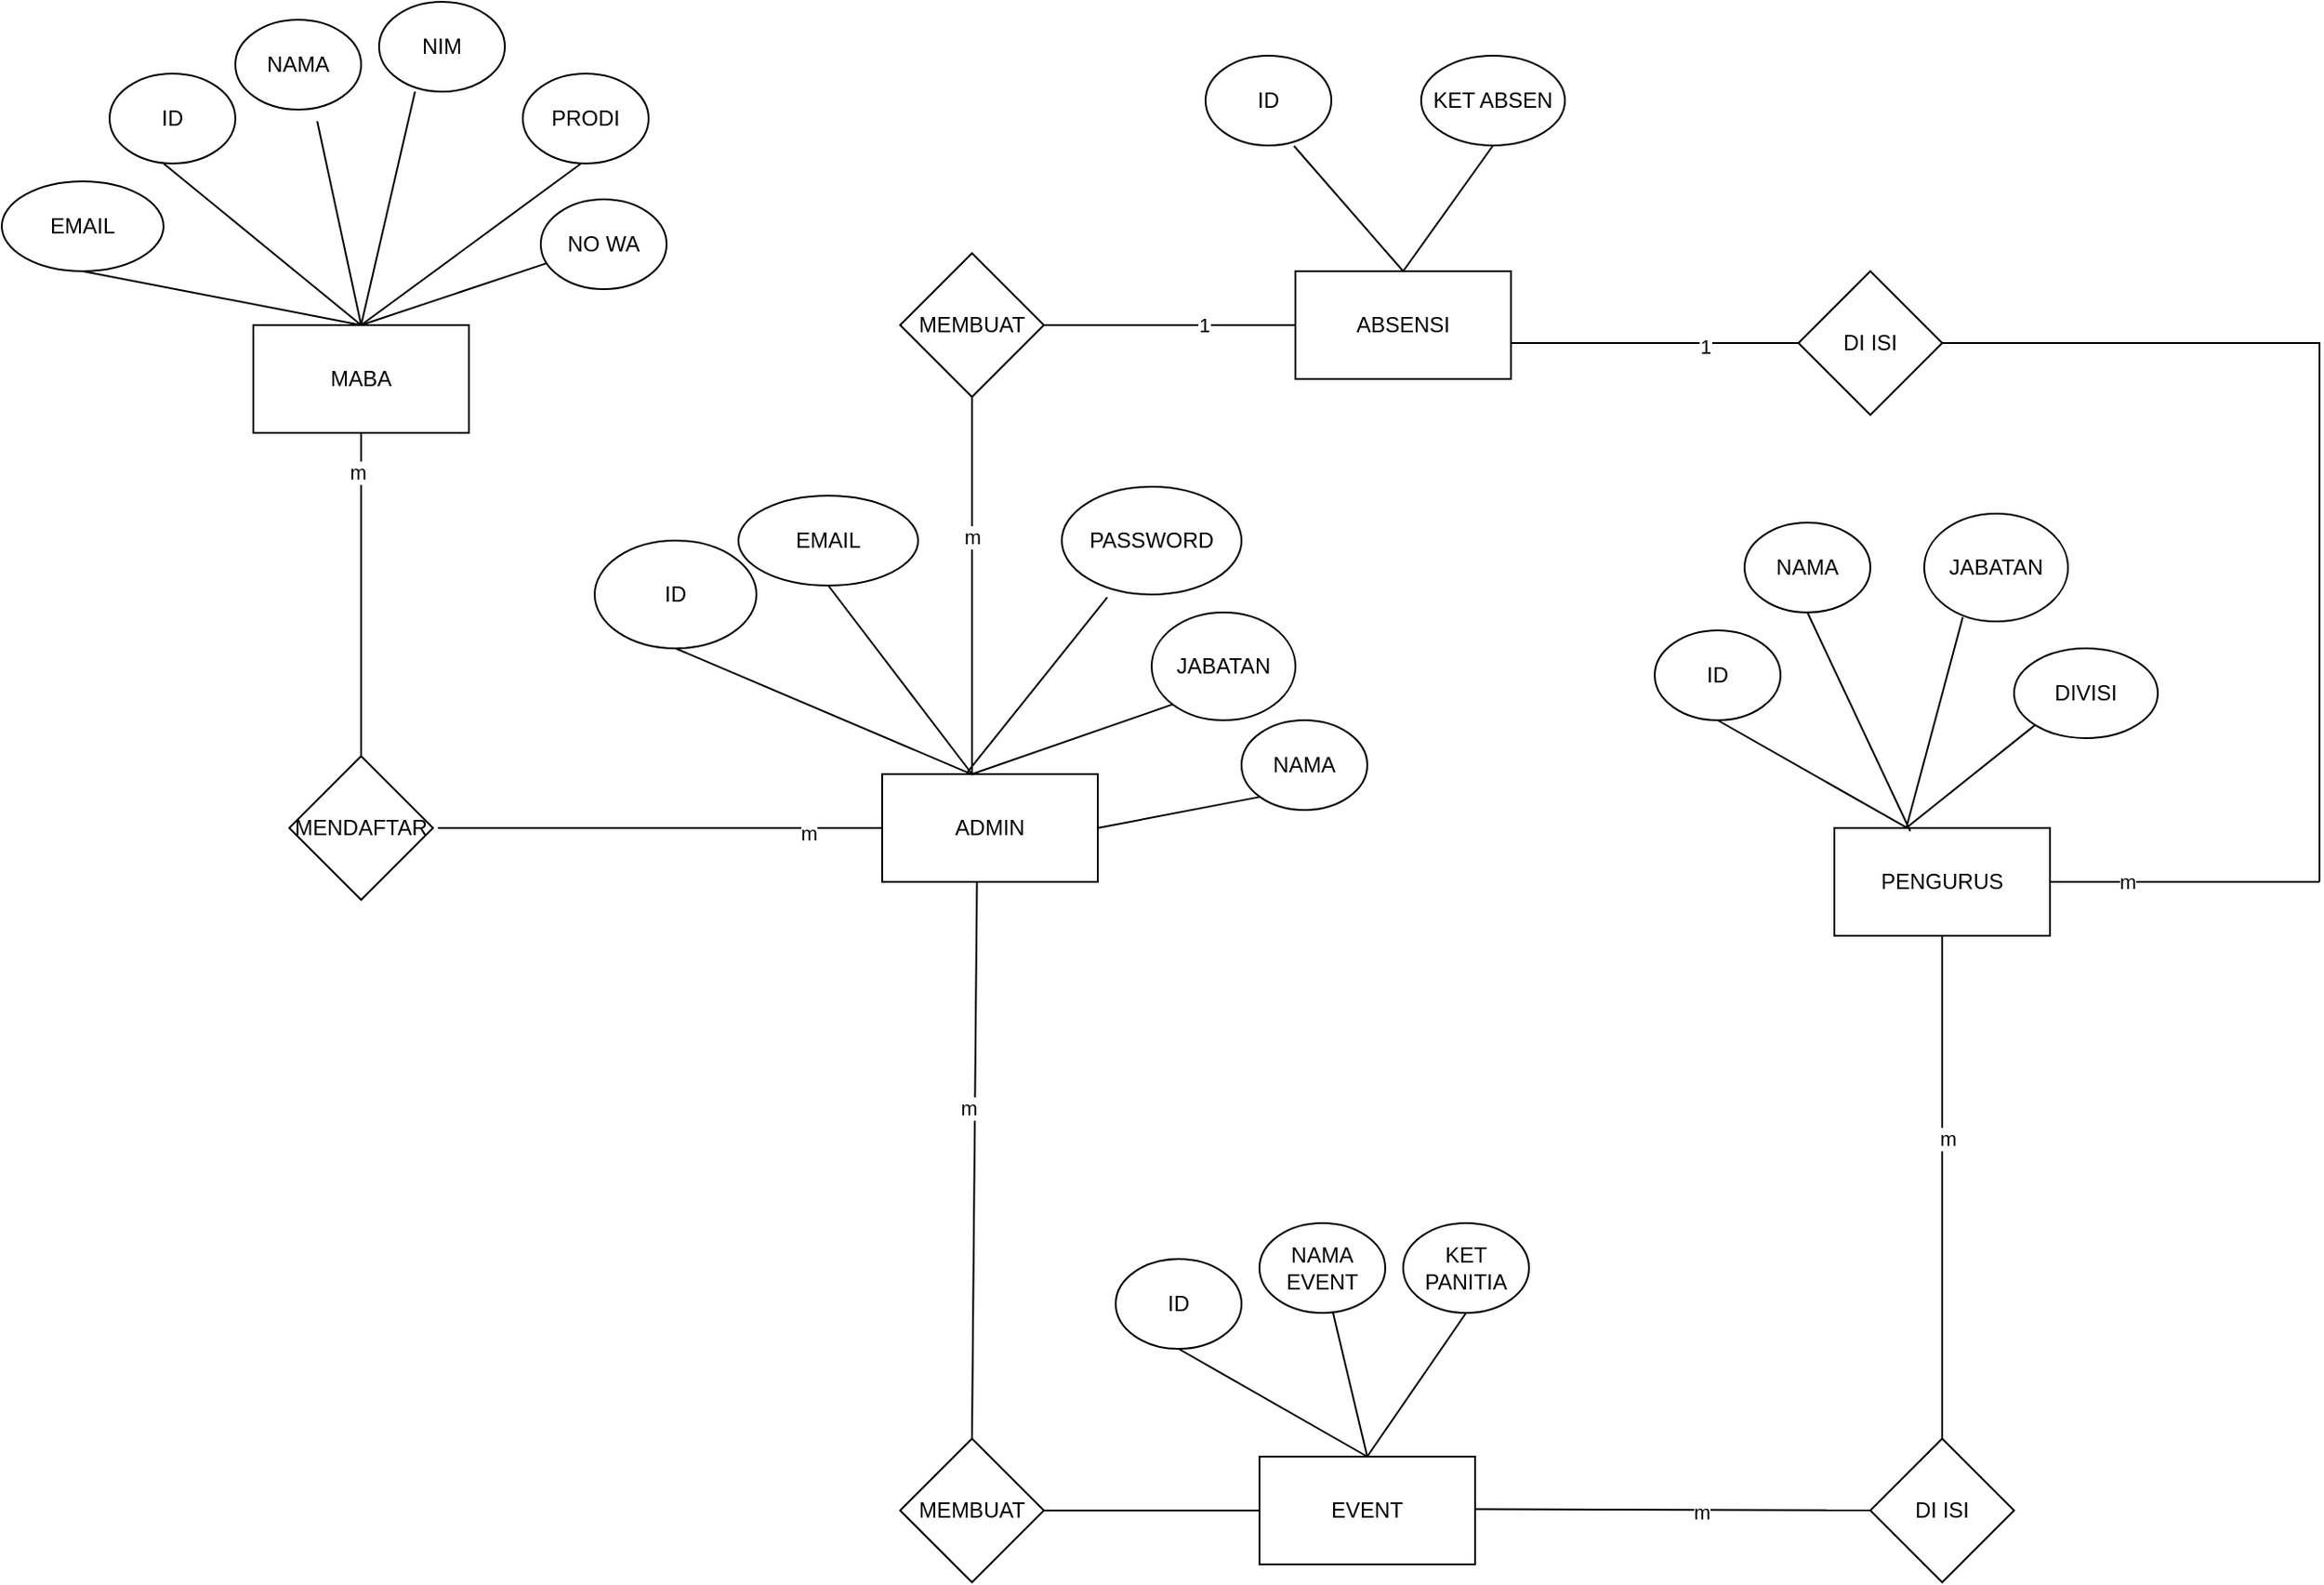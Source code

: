 <mxfile version="15.9.6" type="device"><diagram id="R2lEEEUBdFMjLlhIrx00" name="Page-1"><mxGraphModel dx="2306" dy="741" grid="1" gridSize="10" guides="1" tooltips="1" connect="1" arrows="1" fold="1" page="1" pageScale="1" pageWidth="850" pageHeight="1100" math="0" shadow="0" extFonts="Permanent Marker^https://fonts.googleapis.com/css?family=Permanent+Marker"><root><mxCell id="0"/><mxCell id="1" parent="0"/><mxCell id="ZvKDvj79OvUbFJu322Zu-72" value="MENDAFTAR" style="rhombus;whiteSpace=wrap;html=1;" parent="1" vertex="1"><mxGeometry x="-140" y="440" width="80" height="80" as="geometry"/></mxCell><mxCell id="ZvKDvj79OvUbFJu322Zu-73" value="MABA" style="rounded=0;whiteSpace=wrap;html=1;" parent="1" vertex="1"><mxGeometry x="-160" y="200" width="120" height="60" as="geometry"/></mxCell><mxCell id="AMbUTs_jBvfotx2MSgOP-4" style="edgeStyle=none;rounded=0;orthogonalLoop=1;jettySize=auto;html=1;exitX=1;exitY=0.5;exitDx=0;exitDy=0;entryX=0;entryY=1;entryDx=0;entryDy=0;endArrow=none;endFill=0;" edge="1" parent="1" source="ZvKDvj79OvUbFJu322Zu-74" target="AMbUTs_jBvfotx2MSgOP-3"><mxGeometry relative="1" as="geometry"/></mxCell><mxCell id="ZvKDvj79OvUbFJu322Zu-74" value="ADMIN" style="rounded=0;whiteSpace=wrap;html=1;" parent="1" vertex="1"><mxGeometry x="190" y="450" width="120" height="60" as="geometry"/></mxCell><mxCell id="ZvKDvj79OvUbFJu322Zu-75" value="ID" style="ellipse;whiteSpace=wrap;html=1;" parent="1" vertex="1"><mxGeometry x="30" y="320" width="90" height="60" as="geometry"/></mxCell><mxCell id="ZvKDvj79OvUbFJu322Zu-78" value="PASSWORD" style="ellipse;whiteSpace=wrap;html=1;" parent="1" vertex="1"><mxGeometry x="290" y="290" width="100" height="60" as="geometry"/></mxCell><mxCell id="ZvKDvj79OvUbFJu322Zu-79" value="EMAIL" style="ellipse;whiteSpace=wrap;html=1;" parent="1" vertex="1"><mxGeometry x="110" y="295" width="100" height="50" as="geometry"/></mxCell><mxCell id="ZvKDvj79OvUbFJu322Zu-80" value="JABATAN" style="ellipse;whiteSpace=wrap;html=1;" parent="1" vertex="1"><mxGeometry x="340" y="360" width="80" height="60" as="geometry"/></mxCell><mxCell id="ZvKDvj79OvUbFJu322Zu-155" style="edgeStyle=none;rounded=0;orthogonalLoop=1;jettySize=auto;html=1;exitX=1;exitY=0.5;exitDx=0;exitDy=0;entryX=0;entryY=0.5;entryDx=0;entryDy=0;startArrow=none;startFill=0;endArrow=none;endFill=0;" parent="1" source="ZvKDvj79OvUbFJu322Zu-81" target="ZvKDvj79OvUbFJu322Zu-82" edge="1"><mxGeometry relative="1" as="geometry"/></mxCell><mxCell id="1NDOFV6xF5MuXmw8Lv_P-4" value="1" style="edgeLabel;html=1;align=center;verticalAlign=middle;resizable=0;points=[];" parent="ZvKDvj79OvUbFJu322Zu-155" vertex="1" connectable="0"><mxGeometry x="0.27" relative="1" as="geometry"><mxPoint as="offset"/></mxGeometry></mxCell><mxCell id="ZvKDvj79OvUbFJu322Zu-156" style="edgeStyle=none;rounded=0;orthogonalLoop=1;jettySize=auto;html=1;exitX=0.5;exitY=1;exitDx=0;exitDy=0;startArrow=none;startFill=0;endArrow=none;endFill=0;" parent="1" source="ZvKDvj79OvUbFJu322Zu-81" edge="1"><mxGeometry relative="1" as="geometry"><mxPoint x="240" y="450" as="targetPoint"/></mxGeometry></mxCell><mxCell id="1NDOFV6xF5MuXmw8Lv_P-3" value="m" style="edgeLabel;html=1;align=center;verticalAlign=middle;resizable=0;points=[];" parent="ZvKDvj79OvUbFJu322Zu-156" vertex="1" connectable="0"><mxGeometry x="-0.263" relative="1" as="geometry"><mxPoint as="offset"/></mxGeometry></mxCell><mxCell id="ZvKDvj79OvUbFJu322Zu-81" value="MEMBUAT" style="rhombus;whiteSpace=wrap;html=1;" parent="1" vertex="1"><mxGeometry x="200" y="160" width="80" height="80" as="geometry"/></mxCell><mxCell id="AMbUTs_jBvfotx2MSgOP-1" style="rounded=0;orthogonalLoop=1;jettySize=auto;html=1;exitX=0.5;exitY=0;exitDx=0;exitDy=0;entryX=0.703;entryY=1.005;entryDx=0;entryDy=0;entryPerimeter=0;endArrow=none;endFill=0;" edge="1" parent="1" source="ZvKDvj79OvUbFJu322Zu-82" target="ZvKDvj79OvUbFJu322Zu-83"><mxGeometry relative="1" as="geometry"/></mxCell><mxCell id="AMbUTs_jBvfotx2MSgOP-2" style="edgeStyle=none;rounded=0;orthogonalLoop=1;jettySize=auto;html=1;exitX=0.5;exitY=0;exitDx=0;exitDy=0;entryX=0.5;entryY=1;entryDx=0;entryDy=0;endArrow=none;endFill=0;" edge="1" parent="1" source="ZvKDvj79OvUbFJu322Zu-82" target="ZvKDvj79OvUbFJu322Zu-86"><mxGeometry relative="1" as="geometry"/></mxCell><mxCell id="ZvKDvj79OvUbFJu322Zu-82" value="ABSENSI" style="rounded=0;whiteSpace=wrap;html=1;" parent="1" vertex="1"><mxGeometry x="420" y="170" width="120" height="60" as="geometry"/></mxCell><mxCell id="ZvKDvj79OvUbFJu322Zu-83" value="ID" style="ellipse;whiteSpace=wrap;html=1;" parent="1" vertex="1"><mxGeometry x="370" y="50" width="70" height="50" as="geometry"/></mxCell><mxCell id="ZvKDvj79OvUbFJu322Zu-86" value="KET ABSEN" style="ellipse;whiteSpace=wrap;html=1;" parent="1" vertex="1"><mxGeometry x="490" y="50" width="80" height="50" as="geometry"/></mxCell><mxCell id="ZvKDvj79OvUbFJu322Zu-152" style="edgeStyle=none;rounded=0;orthogonalLoop=1;jettySize=auto;html=1;exitX=0;exitY=0.5;exitDx=0;exitDy=0;startArrow=none;startFill=0;endArrow=none;endFill=0;" parent="1" source="ZvKDvj79OvUbFJu322Zu-87" edge="1"><mxGeometry relative="1" as="geometry"><mxPoint x="540" y="210" as="targetPoint"/></mxGeometry></mxCell><mxCell id="1NDOFV6xF5MuXmw8Lv_P-5" value="1" style="edgeLabel;html=1;align=center;verticalAlign=middle;resizable=0;points=[];" parent="ZvKDvj79OvUbFJu322Zu-152" vertex="1" connectable="0"><mxGeometry x="-0.344" y="2" relative="1" as="geometry"><mxPoint as="offset"/></mxGeometry></mxCell><mxCell id="ZvKDvj79OvUbFJu322Zu-153" style="edgeStyle=none;rounded=0;orthogonalLoop=1;jettySize=auto;html=1;exitX=1;exitY=0.5;exitDx=0;exitDy=0;startArrow=none;startFill=0;endArrow=none;endFill=0;" parent="1" source="ZvKDvj79OvUbFJu322Zu-87" edge="1"><mxGeometry relative="1" as="geometry"><mxPoint x="990" y="510" as="targetPoint"/><Array as="points"><mxPoint x="990" y="210"/></Array></mxGeometry></mxCell><mxCell id="ZvKDvj79OvUbFJu322Zu-87" value="DI ISI" style="rhombus;whiteSpace=wrap;html=1;" parent="1" vertex="1"><mxGeometry x="700" y="170" width="80" height="80" as="geometry"/></mxCell><mxCell id="ZvKDvj79OvUbFJu322Zu-154" style="edgeStyle=none;rounded=0;orthogonalLoop=1;jettySize=auto;html=1;exitX=1;exitY=0.5;exitDx=0;exitDy=0;startArrow=none;startFill=0;endArrow=none;endFill=0;" parent="1" source="ZvKDvj79OvUbFJu322Zu-89" edge="1"><mxGeometry relative="1" as="geometry"><mxPoint x="990" y="510" as="targetPoint"/></mxGeometry></mxCell><mxCell id="1NDOFV6xF5MuXmw8Lv_P-6" value="m" style="edgeLabel;html=1;align=center;verticalAlign=middle;resizable=0;points=[];" parent="ZvKDvj79OvUbFJu322Zu-154" vertex="1" connectable="0"><mxGeometry x="-0.424" relative="1" as="geometry"><mxPoint as="offset"/></mxGeometry></mxCell><mxCell id="ZvKDvj79OvUbFJu322Zu-89" value="PENGURUS" style="rounded=0;whiteSpace=wrap;html=1;" parent="1" vertex="1"><mxGeometry x="720" y="480" width="120" height="60" as="geometry"/></mxCell><mxCell id="ZvKDvj79OvUbFJu322Zu-90" value="JABATAN" style="ellipse;whiteSpace=wrap;html=1;" parent="1" vertex="1"><mxGeometry x="770" y="305" width="80" height="60" as="geometry"/></mxCell><mxCell id="ZvKDvj79OvUbFJu322Zu-91" value="ID" style="ellipse;whiteSpace=wrap;html=1;" parent="1" vertex="1"><mxGeometry x="620" y="370" width="70" height="50" as="geometry"/></mxCell><mxCell id="ZvKDvj79OvUbFJu322Zu-92" value="NAMA" style="ellipse;whiteSpace=wrap;html=1;" parent="1" vertex="1"><mxGeometry x="670" y="310" width="70" height="50" as="geometry"/></mxCell><mxCell id="ZvKDvj79OvUbFJu322Zu-93" value="DIVISI" style="ellipse;whiteSpace=wrap;html=1;" parent="1" vertex="1"><mxGeometry x="820" y="380" width="80" height="50" as="geometry"/></mxCell><mxCell id="ZvKDvj79OvUbFJu322Zu-94" value="MEMBUAT" style="rhombus;whiteSpace=wrap;html=1;" parent="1" vertex="1"><mxGeometry x="200" y="820" width="80" height="80" as="geometry"/></mxCell><mxCell id="AMbUTs_jBvfotx2MSgOP-5" style="edgeStyle=none;rounded=0;orthogonalLoop=1;jettySize=auto;html=1;exitX=0.5;exitY=0;exitDx=0;exitDy=0;entryX=0.5;entryY=1;entryDx=0;entryDy=0;endArrow=none;endFill=0;" edge="1" parent="1" source="ZvKDvj79OvUbFJu322Zu-95" target="ZvKDvj79OvUbFJu322Zu-99"><mxGeometry relative="1" as="geometry"/></mxCell><mxCell id="AMbUTs_jBvfotx2MSgOP-6" style="edgeStyle=none;rounded=0;orthogonalLoop=1;jettySize=auto;html=1;exitX=0.5;exitY=0;exitDx=0;exitDy=0;endArrow=none;endFill=0;" edge="1" parent="1" source="ZvKDvj79OvUbFJu322Zu-95" target="ZvKDvj79OvUbFJu322Zu-98"><mxGeometry relative="1" as="geometry"/></mxCell><mxCell id="AMbUTs_jBvfotx2MSgOP-7" style="edgeStyle=none;rounded=0;orthogonalLoop=1;jettySize=auto;html=1;exitX=0.5;exitY=0;exitDx=0;exitDy=0;entryX=0.5;entryY=1;entryDx=0;entryDy=0;endArrow=none;endFill=0;" edge="1" parent="1" source="ZvKDvj79OvUbFJu322Zu-95" target="ZvKDvj79OvUbFJu322Zu-97"><mxGeometry relative="1" as="geometry"/></mxCell><mxCell id="ZvKDvj79OvUbFJu322Zu-95" value="EVENT" style="rounded=0;whiteSpace=wrap;html=1;" parent="1" vertex="1"><mxGeometry x="400" y="830" width="120" height="60" as="geometry"/></mxCell><mxCell id="ZvKDvj79OvUbFJu322Zu-96" value="DI ISI" style="rhombus;whiteSpace=wrap;html=1;" parent="1" vertex="1"><mxGeometry x="740" y="820" width="80" height="80" as="geometry"/></mxCell><mxCell id="ZvKDvj79OvUbFJu322Zu-97" value="ID" style="ellipse;whiteSpace=wrap;html=1;" parent="1" vertex="1"><mxGeometry x="320" y="720" width="70" height="50" as="geometry"/></mxCell><mxCell id="ZvKDvj79OvUbFJu322Zu-98" value="NAMA EVENT" style="ellipse;whiteSpace=wrap;html=1;" parent="1" vertex="1"><mxGeometry x="400" y="700" width="70" height="50" as="geometry"/></mxCell><mxCell id="ZvKDvj79OvUbFJu322Zu-99" value="KET PANITIA" style="ellipse;whiteSpace=wrap;html=1;" parent="1" vertex="1"><mxGeometry x="480" y="700" width="70" height="50" as="geometry"/></mxCell><mxCell id="ZvKDvj79OvUbFJu322Zu-120" style="rounded=0;orthogonalLoop=1;jettySize=auto;html=1;exitX=0.5;exitY=1;exitDx=0;exitDy=0;startArrow=none;startFill=0;endArrow=none;endFill=0;entryX=0.5;entryY=0;entryDx=0;entryDy=0;" parent="1" source="ZvKDvj79OvUbFJu322Zu-100" target="ZvKDvj79OvUbFJu322Zu-73" edge="1"><mxGeometry relative="1" as="geometry"/></mxCell><mxCell id="ZvKDvj79OvUbFJu322Zu-100" value="EMAIL" style="ellipse;whiteSpace=wrap;html=1;" parent="1" vertex="1"><mxGeometry x="-300" y="120" width="90" height="50" as="geometry"/></mxCell><mxCell id="ZvKDvj79OvUbFJu322Zu-101" value="ID" style="ellipse;whiteSpace=wrap;html=1;" parent="1" vertex="1"><mxGeometry x="-240" y="60" width="70" height="50" as="geometry"/></mxCell><mxCell id="ZvKDvj79OvUbFJu322Zu-102" value="NAMA" style="ellipse;whiteSpace=wrap;html=1;" parent="1" vertex="1"><mxGeometry x="-170" y="30" width="70" height="50" as="geometry"/></mxCell><mxCell id="ZvKDvj79OvUbFJu322Zu-103" value="NIM" style="ellipse;whiteSpace=wrap;html=1;" parent="1" vertex="1"><mxGeometry x="-90" y="20" width="70" height="50" as="geometry"/></mxCell><mxCell id="ZvKDvj79OvUbFJu322Zu-104" value="PRODI" style="ellipse;whiteSpace=wrap;html=1;" parent="1" vertex="1"><mxGeometry x="-10" y="60" width="70" height="50" as="geometry"/></mxCell><mxCell id="ZvKDvj79OvUbFJu322Zu-105" value="NO WA" style="ellipse;whiteSpace=wrap;html=1;" parent="1" vertex="1"><mxGeometry y="130" width="70" height="50" as="geometry"/></mxCell><mxCell id="ZvKDvj79OvUbFJu322Zu-121" style="rounded=0;orthogonalLoop=1;jettySize=auto;html=1;exitX=0.5;exitY=1;exitDx=0;exitDy=0;startArrow=none;startFill=0;endArrow=none;endFill=0;" parent="1" edge="1"><mxGeometry relative="1" as="geometry"><mxPoint x="-210" y="110" as="sourcePoint"/><mxPoint x="-100" y="200" as="targetPoint"/></mxGeometry></mxCell><mxCell id="ZvKDvj79OvUbFJu322Zu-122" style="rounded=0;orthogonalLoop=1;jettySize=auto;html=1;exitX=0.651;exitY=1.13;exitDx=0;exitDy=0;startArrow=none;startFill=0;endArrow=none;endFill=0;exitPerimeter=0;" parent="1" source="ZvKDvj79OvUbFJu322Zu-102" edge="1"><mxGeometry relative="1" as="geometry"><mxPoint x="-150" y="80" as="sourcePoint"/><mxPoint x="-100" y="200" as="targetPoint"/></mxGeometry></mxCell><mxCell id="ZvKDvj79OvUbFJu322Zu-123" style="rounded=0;orthogonalLoop=1;jettySize=auto;html=1;exitX=0.5;exitY=1;exitDx=0;exitDy=0;startArrow=none;startFill=0;endArrow=none;endFill=0;" parent="1" edge="1"><mxGeometry relative="1" as="geometry"><mxPoint x="-70" y="70" as="sourcePoint"/><mxPoint x="-100" y="200" as="targetPoint"/></mxGeometry></mxCell><mxCell id="ZvKDvj79OvUbFJu322Zu-124" style="rounded=0;orthogonalLoop=1;jettySize=auto;html=1;startArrow=none;startFill=0;endArrow=none;endFill=0;entryX=0.5;entryY=0;entryDx=0;entryDy=0;" parent="1" edge="1"><mxGeometry relative="1" as="geometry"><mxPoint x="-100" y="200" as="sourcePoint"/><mxPoint x="22.5" y="110" as="targetPoint"/><Array as="points"><mxPoint x="22.5" y="110"/></Array></mxGeometry></mxCell><mxCell id="ZvKDvj79OvUbFJu322Zu-125" style="rounded=0;orthogonalLoop=1;jettySize=auto;html=1;exitX=0.5;exitY=1;exitDx=0;exitDy=0;startArrow=none;startFill=0;endArrow=none;endFill=0;" parent="1" target="ZvKDvj79OvUbFJu322Zu-105" edge="1"><mxGeometry relative="1" as="geometry"><mxPoint x="-100" y="200" as="sourcePoint"/><mxPoint x="55" y="230" as="targetPoint"/></mxGeometry></mxCell><mxCell id="ZvKDvj79OvUbFJu322Zu-130" style="rounded=0;orthogonalLoop=1;jettySize=auto;html=1;exitX=0.5;exitY=1;exitDx=0;exitDy=0;startArrow=none;startFill=0;endArrow=none;endFill=0;entryX=0.422;entryY=0.007;entryDx=0;entryDy=0;entryPerimeter=0;" parent="1" source="ZvKDvj79OvUbFJu322Zu-75" target="ZvKDvj79OvUbFJu322Zu-74" edge="1"><mxGeometry relative="1" as="geometry"><mxPoint x="150" y="390" as="sourcePoint"/><mxPoint x="272.88" y="429.04" as="targetPoint"/></mxGeometry></mxCell><mxCell id="ZvKDvj79OvUbFJu322Zu-132" style="rounded=0;orthogonalLoop=1;jettySize=auto;html=1;exitX=0.5;exitY=1;exitDx=0;exitDy=0;startArrow=none;startFill=0;endArrow=none;endFill=0;" parent="1" source="ZvKDvj79OvUbFJu322Zu-79" edge="1"><mxGeometry relative="1" as="geometry"><mxPoint x="160" y="400" as="sourcePoint"/><mxPoint x="240" y="450" as="targetPoint"/></mxGeometry></mxCell><mxCell id="ZvKDvj79OvUbFJu322Zu-133" style="rounded=0;orthogonalLoop=1;jettySize=auto;html=1;exitX=0.253;exitY=1.026;exitDx=0;exitDy=0;startArrow=none;startFill=0;endArrow=none;endFill=0;entryX=0.396;entryY=-0.019;entryDx=0;entryDy=0;entryPerimeter=0;exitPerimeter=0;" parent="1" source="ZvKDvj79OvUbFJu322Zu-78" target="ZvKDvj79OvUbFJu322Zu-74" edge="1"><mxGeometry relative="1" as="geometry"><mxPoint x="170" y="410" as="sourcePoint"/><mxPoint x="260.64" y="460.42" as="targetPoint"/></mxGeometry></mxCell><mxCell id="ZvKDvj79OvUbFJu322Zu-134" style="rounded=0;orthogonalLoop=1;jettySize=auto;html=1;startArrow=none;startFill=0;endArrow=none;endFill=0;entryX=0;entryY=1;entryDx=0;entryDy=0;" parent="1" target="ZvKDvj79OvUbFJu322Zu-80" edge="1"><mxGeometry relative="1" as="geometry"><mxPoint x="240" y="450" as="sourcePoint"/><mxPoint x="270.64" y="470.42" as="targetPoint"/></mxGeometry></mxCell><mxCell id="ZvKDvj79OvUbFJu322Zu-135" style="rounded=0;orthogonalLoop=1;jettySize=auto;html=1;exitX=0.5;exitY=1;exitDx=0;exitDy=0;startArrow=none;startFill=0;endArrow=none;endFill=0;entryX=0.339;entryY=0.002;entryDx=0;entryDy=0;entryPerimeter=0;" parent="1" source="ZvKDvj79OvUbFJu322Zu-91" target="ZvKDvj79OvUbFJu322Zu-89" edge="1"><mxGeometry relative="1" as="geometry"><mxPoint x="609.68" y="420" as="sourcePoint"/><mxPoint x="700.32" y="470.42" as="targetPoint"/></mxGeometry></mxCell><mxCell id="ZvKDvj79OvUbFJu322Zu-136" style="rounded=0;orthogonalLoop=1;jettySize=auto;html=1;exitX=0.5;exitY=1;exitDx=0;exitDy=0;startArrow=none;startFill=0;endArrow=none;endFill=0;entryX=0.352;entryY=0.029;entryDx=0;entryDy=0;entryPerimeter=0;" parent="1" source="ZvKDvj79OvUbFJu322Zu-92" target="ZvKDvj79OvUbFJu322Zu-89" edge="1"><mxGeometry relative="1" as="geometry"><mxPoint x="665" y="430" as="sourcePoint"/><mxPoint x="750" y="470" as="targetPoint"/></mxGeometry></mxCell><mxCell id="ZvKDvj79OvUbFJu322Zu-137" style="rounded=0;orthogonalLoop=1;jettySize=auto;html=1;exitX=0.268;exitY=0.961;exitDx=0;exitDy=0;startArrow=none;startFill=0;endArrow=none;endFill=0;exitPerimeter=0;" parent="1" source="ZvKDvj79OvUbFJu322Zu-90" edge="1"><mxGeometry relative="1" as="geometry"><mxPoint x="715" y="370" as="sourcePoint"/><mxPoint x="760" y="480" as="targetPoint"/></mxGeometry></mxCell><mxCell id="ZvKDvj79OvUbFJu322Zu-138" style="rounded=0;orthogonalLoop=1;jettySize=auto;html=1;exitX=0;exitY=1;exitDx=0;exitDy=0;startArrow=none;startFill=0;endArrow=none;endFill=0;" parent="1" source="ZvKDvj79OvUbFJu322Zu-93" edge="1"><mxGeometry relative="1" as="geometry"><mxPoint x="725" y="380" as="sourcePoint"/><mxPoint x="760" y="480" as="targetPoint"/></mxGeometry></mxCell><mxCell id="ZvKDvj79OvUbFJu322Zu-139" style="rounded=0;orthogonalLoop=1;jettySize=auto;html=1;exitX=0.5;exitY=1;exitDx=0;exitDy=0;startArrow=none;startFill=0;endArrow=none;endFill=0;entryX=0.5;entryY=0;entryDx=0;entryDy=0;" parent="1" target="ZvKDvj79OvUbFJu322Zu-72" edge="1"><mxGeometry relative="1" as="geometry"><mxPoint x="-100.0" y="260" as="sourcePoint"/><mxPoint x="-62.76" y="381.74" as="targetPoint"/></mxGeometry></mxCell><mxCell id="1NDOFV6xF5MuXmw8Lv_P-1" value="m" style="edgeLabel;html=1;align=center;verticalAlign=middle;resizable=0;points=[];" parent="ZvKDvj79OvUbFJu322Zu-139" vertex="1" connectable="0"><mxGeometry x="-0.759" y="-2" relative="1" as="geometry"><mxPoint as="offset"/></mxGeometry></mxCell><mxCell id="ZvKDvj79OvUbFJu322Zu-140" style="rounded=0;orthogonalLoop=1;jettySize=auto;html=1;exitX=0.5;exitY=1;exitDx=0;exitDy=0;startArrow=none;startFill=0;endArrow=none;endFill=0;entryX=0;entryY=0.5;entryDx=0;entryDy=0;" parent="1" target="ZvKDvj79OvUbFJu322Zu-74" edge="1"><mxGeometry relative="1" as="geometry"><mxPoint x="-57.24" y="480" as="sourcePoint"/><mxPoint x="190" y="470" as="targetPoint"/></mxGeometry></mxCell><mxCell id="1NDOFV6xF5MuXmw8Lv_P-2" value="m" style="edgeLabel;html=1;align=center;verticalAlign=middle;resizable=0;points=[];" parent="ZvKDvj79OvUbFJu322Zu-140" vertex="1" connectable="0"><mxGeometry x="0.661" y="-3" relative="1" as="geometry"><mxPoint as="offset"/></mxGeometry></mxCell><mxCell id="ZvKDvj79OvUbFJu322Zu-141" style="rounded=0;orthogonalLoop=1;jettySize=auto;html=1;exitX=0.5;exitY=1;exitDx=0;exitDy=0;startArrow=none;startFill=0;endArrow=none;endFill=0;entryX=0.5;entryY=0;entryDx=0;entryDy=0;" parent="1" target="ZvKDvj79OvUbFJu322Zu-94" edge="1"><mxGeometry relative="1" as="geometry"><mxPoint x="242.76" y="510" as="sourcePoint"/><mxPoint x="250" y="730" as="targetPoint"/></mxGeometry></mxCell><mxCell id="1NDOFV6xF5MuXmw8Lv_P-9" value="m" style="edgeLabel;html=1;align=center;verticalAlign=middle;resizable=0;points=[];" parent="ZvKDvj79OvUbFJu322Zu-141" vertex="1" connectable="0"><mxGeometry x="-0.184" y="-4" relative="1" as="geometry"><mxPoint y="-1" as="offset"/></mxGeometry></mxCell><mxCell id="ZvKDvj79OvUbFJu322Zu-142" style="rounded=0;orthogonalLoop=1;jettySize=auto;html=1;startArrow=none;startFill=0;endArrow=none;endFill=0;entryX=0;entryY=0.5;entryDx=0;entryDy=0;" parent="1" source="ZvKDvj79OvUbFJu322Zu-94" target="ZvKDvj79OvUbFJu322Zu-95" edge="1"><mxGeometry relative="1" as="geometry"><mxPoint x="322.76" y="560" as="sourcePoint"/><mxPoint x="440" y="880" as="targetPoint"/></mxGeometry></mxCell><mxCell id="ZvKDvj79OvUbFJu322Zu-147" style="rounded=0;orthogonalLoop=1;jettySize=auto;html=1;startArrow=none;startFill=0;endArrow=none;endFill=0;" parent="1" target="ZvKDvj79OvUbFJu322Zu-96" edge="1"><mxGeometry relative="1" as="geometry"><mxPoint x="520" y="859.29" as="sourcePoint"/><mxPoint x="640" y="859.29" as="targetPoint"/></mxGeometry></mxCell><mxCell id="1NDOFV6xF5MuXmw8Lv_P-7" value="m" style="edgeLabel;html=1;align=center;verticalAlign=middle;resizable=0;points=[];" parent="ZvKDvj79OvUbFJu322Zu-147" vertex="1" connectable="0"><mxGeometry x="0.146" y="-1" relative="1" as="geometry"><mxPoint as="offset"/></mxGeometry></mxCell><mxCell id="ZvKDvj79OvUbFJu322Zu-150" style="rounded=0;orthogonalLoop=1;jettySize=auto;html=1;startArrow=none;startFill=0;endArrow=none;endFill=0;entryX=0.5;entryY=0;entryDx=0;entryDy=0;exitX=0.5;exitY=1;exitDx=0;exitDy=0;" parent="1" source="ZvKDvj79OvUbFJu322Zu-89" target="ZvKDvj79OvUbFJu322Zu-96" edge="1"><mxGeometry relative="1" as="geometry"><mxPoint x="599.89" y="590.0" as="sourcePoint"/><mxPoint x="819.999" y="590.601" as="targetPoint"/></mxGeometry></mxCell><mxCell id="1NDOFV6xF5MuXmw8Lv_P-8" value="m" style="edgeLabel;html=1;align=center;verticalAlign=middle;resizable=0;points=[];" parent="ZvKDvj79OvUbFJu322Zu-150" vertex="1" connectable="0"><mxGeometry x="-0.188" y="3" relative="1" as="geometry"><mxPoint y="-1" as="offset"/></mxGeometry></mxCell><mxCell id="AMbUTs_jBvfotx2MSgOP-3" value="NAMA" style="ellipse;whiteSpace=wrap;html=1;" vertex="1" parent="1"><mxGeometry x="390" y="420" width="70" height="50" as="geometry"/></mxCell></root></mxGraphModel></diagram></mxfile>